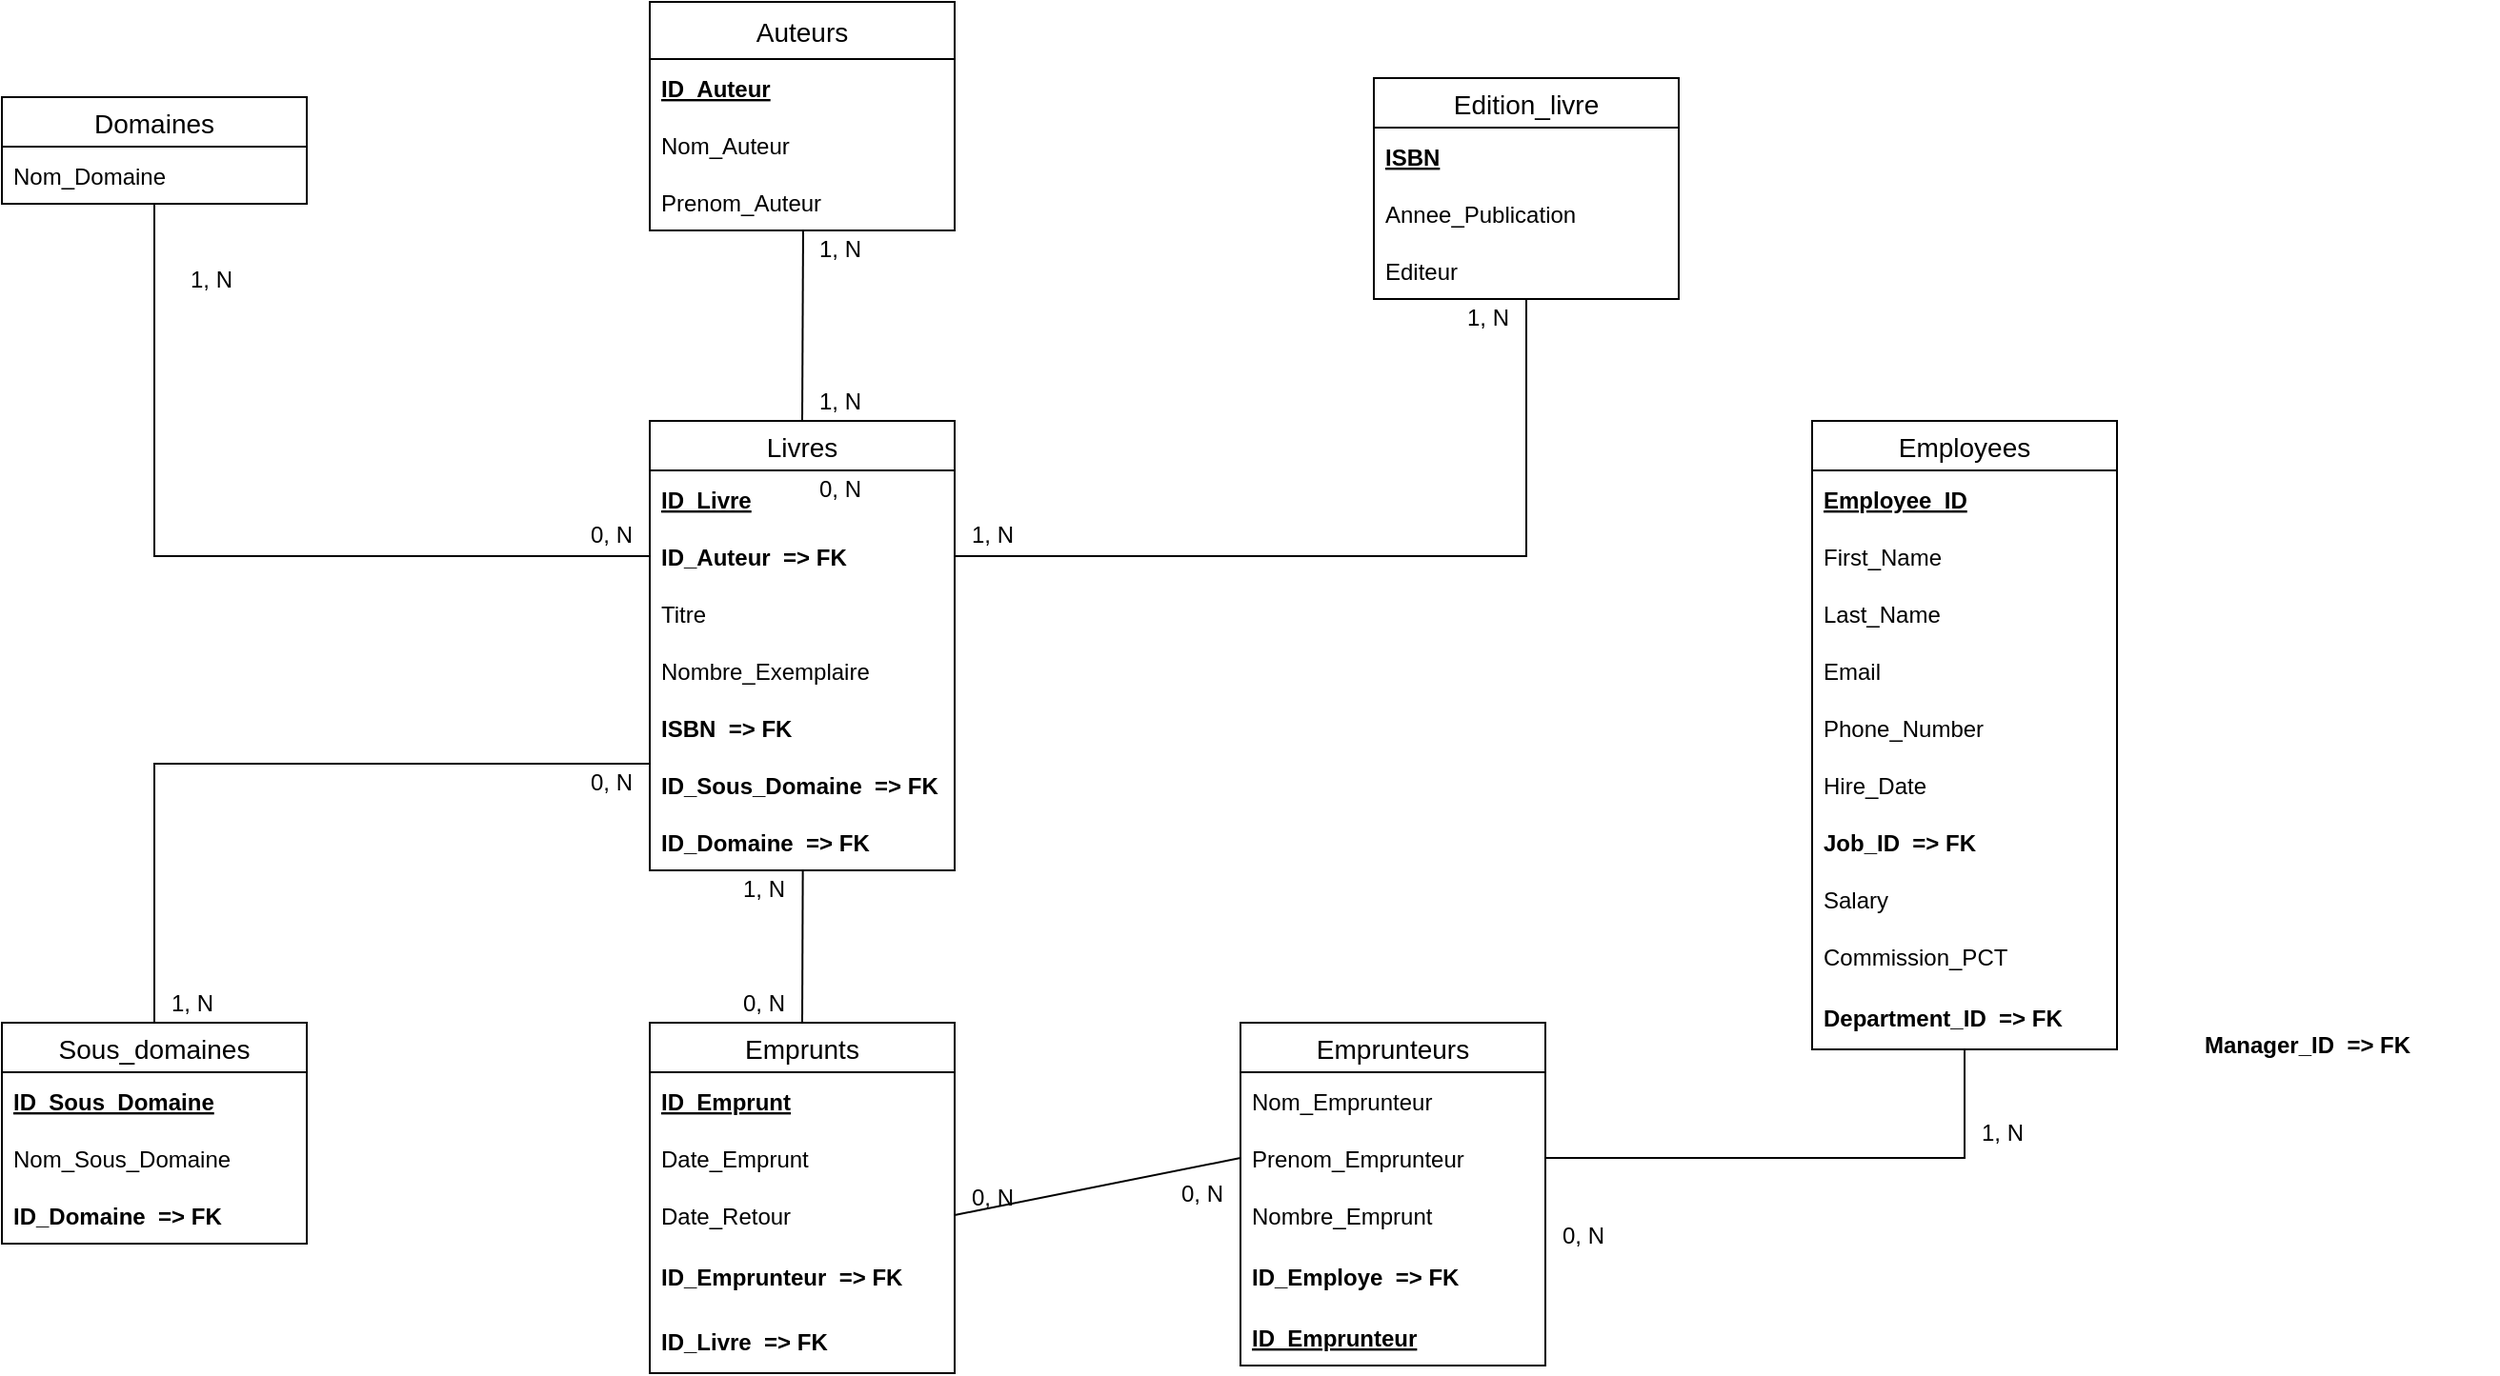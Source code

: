 <mxfile version="14.7.7" type="device"><diagram id="429AmuUsz2bHUvxWa3WN" name="Page-1"><mxGraphModel dx="353" dy="792" grid="1" gridSize="10" guides="1" tooltips="1" connect="1" arrows="1" fold="1" page="1" pageScale="1" pageWidth="1169" pageHeight="827" math="0" shadow="0"><root><mxCell id="0"/><mxCell id="1" parent="0"/><mxCell id="TLu3c3DGkV49g3xgr-cT-1" value="Livres" style="swimlane;fontStyle=0;childLayout=stackLayout;horizontal=1;startSize=26;horizontalStack=0;resizeParent=1;resizeParentMax=0;resizeLast=0;collapsible=1;marginBottom=0;align=center;fontSize=14;" parent="1" vertex="1"><mxGeometry x="380" y="240" width="160" height="236" as="geometry"/></mxCell><mxCell id="TLu3c3DGkV49g3xgr-cT-18" value="ID_Livre" style="text;strokeColor=none;fillColor=none;spacingLeft=4;spacingRight=4;overflow=hidden;rotatable=0;points=[[0,0.5],[1,0.5]];portConstraint=eastwest;fontSize=12;fontStyle=5;verticalAlign=middle;" parent="TLu3c3DGkV49g3xgr-cT-1" vertex="1"><mxGeometry y="26" width="160" height="30" as="geometry"/></mxCell><mxCell id="TLu3c3DGkV49g3xgr-cT-2" value="ID_Auteur  =&gt; FK" style="text;strokeColor=none;fillColor=none;spacingLeft=4;spacingRight=4;overflow=hidden;rotatable=0;points=[[0,0.5],[1,0.5]];portConstraint=eastwest;fontSize=12;verticalAlign=middle;fontStyle=1" parent="TLu3c3DGkV49g3xgr-cT-1" vertex="1"><mxGeometry y="56" width="160" height="30" as="geometry"/></mxCell><mxCell id="TLu3c3DGkV49g3xgr-cT-3" value="Titre" style="text;strokeColor=none;fillColor=none;spacingLeft=4;spacingRight=4;overflow=hidden;rotatable=0;points=[[0,0.5],[1,0.5]];portConstraint=eastwest;fontSize=12;verticalAlign=middle;" parent="TLu3c3DGkV49g3xgr-cT-1" vertex="1"><mxGeometry y="86" width="160" height="30" as="geometry"/></mxCell><mxCell id="TLu3c3DGkV49g3xgr-cT-68" value="Nombre_Exemplaire" style="text;strokeColor=none;fillColor=none;spacingLeft=4;spacingRight=4;overflow=hidden;rotatable=0;points=[[0,0.5],[1,0.5]];portConstraint=eastwest;fontSize=12;verticalAlign=middle;" parent="TLu3c3DGkV49g3xgr-cT-1" vertex="1"><mxGeometry y="116" width="160" height="30" as="geometry"/></mxCell><mxCell id="TLu3c3DGkV49g3xgr-cT-4" value="ISBN  =&gt; FK" style="text;strokeColor=none;fillColor=none;spacingLeft=4;spacingRight=4;overflow=hidden;rotatable=0;points=[[0,0.5],[1,0.5]];portConstraint=eastwest;fontSize=12;verticalAlign=middle;fontStyle=1" parent="TLu3c3DGkV49g3xgr-cT-1" vertex="1"><mxGeometry y="146" width="160" height="30" as="geometry"/></mxCell><mxCell id="TLu3c3DGkV49g3xgr-cT-28" value="ID_Sous_Domaine  =&gt; FK" style="text;strokeColor=none;fillColor=none;spacingLeft=4;spacingRight=4;overflow=hidden;rotatable=0;points=[[0,0.5],[1,0.5]];portConstraint=eastwest;fontSize=12;fontStyle=1;verticalAlign=middle;" parent="TLu3c3DGkV49g3xgr-cT-1" vertex="1"><mxGeometry y="176" width="160" height="30" as="geometry"/></mxCell><mxCell id="TLu3c3DGkV49g3xgr-cT-17" value="ID_Domaine  =&gt; FK" style="text;strokeColor=none;fillColor=none;spacingLeft=4;spacingRight=4;overflow=hidden;rotatable=0;points=[[0,0.5],[1,0.5]];portConstraint=eastwest;fontSize=12;verticalAlign=middle;fontStyle=1" parent="TLu3c3DGkV49g3xgr-cT-1" vertex="1"><mxGeometry y="206" width="160" height="30" as="geometry"/></mxCell><mxCell id="TLu3c3DGkV49g3xgr-cT-5" value="Domaines" style="swimlane;fontStyle=0;childLayout=stackLayout;horizontal=1;startSize=26;horizontalStack=0;resizeParent=1;resizeParentMax=0;resizeLast=0;collapsible=1;marginBottom=0;align=center;fontSize=14;" parent="1" vertex="1"><mxGeometry x="40" y="70" width="160" height="56" as="geometry"/></mxCell><mxCell id="TLu3c3DGkV49g3xgr-cT-7" value="Nom_Domaine" style="text;strokeColor=none;fillColor=none;spacingLeft=4;spacingRight=4;overflow=hidden;rotatable=0;points=[[0,0.5],[1,0.5]];portConstraint=eastwest;fontSize=12;verticalAlign=middle;" parent="TLu3c3DGkV49g3xgr-cT-5" vertex="1"><mxGeometry y="26" width="160" height="30" as="geometry"/></mxCell><mxCell id="TLu3c3DGkV49g3xgr-cT-9" value="Edition_livre" style="swimlane;fontStyle=0;childLayout=stackLayout;horizontal=1;startSize=26;horizontalStack=0;resizeParent=1;resizeParentMax=0;resizeLast=0;collapsible=1;marginBottom=0;align=center;fontSize=14;" parent="1" vertex="1"><mxGeometry x="760" y="60" width="160" height="116" as="geometry"/></mxCell><mxCell id="TLu3c3DGkV49g3xgr-cT-10" value="ISBN" style="text;strokeColor=none;fillColor=none;spacingLeft=4;spacingRight=4;overflow=hidden;rotatable=0;points=[[0,0.5],[1,0.5]];portConstraint=eastwest;fontSize=12;verticalAlign=middle;fontStyle=5" parent="TLu3c3DGkV49g3xgr-cT-9" vertex="1"><mxGeometry y="26" width="160" height="30" as="geometry"/></mxCell><mxCell id="TLu3c3DGkV49g3xgr-cT-27" value="Annee_Publication" style="text;strokeColor=none;fillColor=none;spacingLeft=4;spacingRight=4;overflow=hidden;rotatable=0;points=[[0,0.5],[1,0.5]];portConstraint=eastwest;fontSize=12;verticalAlign=middle;" parent="TLu3c3DGkV49g3xgr-cT-9" vertex="1"><mxGeometry y="56" width="160" height="30" as="geometry"/></mxCell><mxCell id="TLu3c3DGkV49g3xgr-cT-11" value="Editeur" style="text;strokeColor=none;fillColor=none;spacingLeft=4;spacingRight=4;overflow=hidden;rotatable=0;points=[[0,0.5],[1,0.5]];portConstraint=eastwest;fontSize=12;verticalAlign=middle;" parent="TLu3c3DGkV49g3xgr-cT-9" vertex="1"><mxGeometry y="86" width="160" height="30" as="geometry"/></mxCell><mxCell id="TLu3c3DGkV49g3xgr-cT-13" value="Sous_domaines" style="swimlane;fontStyle=0;childLayout=stackLayout;horizontal=1;startSize=26;horizontalStack=0;resizeParent=1;resizeParentMax=0;resizeLast=0;collapsible=1;marginBottom=0;align=center;fontSize=14;" parent="1" vertex="1"><mxGeometry x="40" y="556" width="160" height="116" as="geometry"/></mxCell><mxCell id="TLu3c3DGkV49g3xgr-cT-14" value="ID_Sous_Domaine" style="text;strokeColor=none;fillColor=none;spacingLeft=4;spacingRight=4;overflow=hidden;rotatable=0;points=[[0,0.5],[1,0.5]];portConstraint=eastwest;fontSize=12;fontStyle=5;verticalAlign=middle;" parent="TLu3c3DGkV49g3xgr-cT-13" vertex="1"><mxGeometry y="26" width="160" height="30" as="geometry"/></mxCell><mxCell id="TLu3c3DGkV49g3xgr-cT-26" value="Nom_Sous_Domaine" style="text;strokeColor=none;fillColor=none;spacingLeft=4;spacingRight=4;overflow=hidden;rotatable=0;points=[[0,0.5],[1,0.5]];portConstraint=eastwest;fontSize=12;verticalAlign=middle;" parent="TLu3c3DGkV49g3xgr-cT-13" vertex="1"><mxGeometry y="56" width="160" height="30" as="geometry"/></mxCell><mxCell id="TLu3c3DGkV49g3xgr-cT-15" value="ID_Domaine  =&gt; FK" style="text;strokeColor=none;fillColor=none;spacingLeft=4;spacingRight=4;overflow=hidden;rotatable=0;points=[[0,0.5],[1,0.5]];portConstraint=eastwest;fontSize=12;verticalAlign=middle;fontStyle=1" parent="TLu3c3DGkV49g3xgr-cT-13" vertex="1"><mxGeometry y="86" width="160" height="30" as="geometry"/></mxCell><mxCell id="TLu3c3DGkV49g3xgr-cT-40" value="Auteurs" style="swimlane;fontStyle=0;childLayout=stackLayout;horizontal=1;startSize=30;horizontalStack=0;resizeParent=1;resizeParentMax=0;resizeLast=0;collapsible=1;marginBottom=0;align=center;fontSize=14;" parent="1" vertex="1"><mxGeometry x="380" y="20" width="160" height="120" as="geometry"/></mxCell><mxCell id="TLu3c3DGkV49g3xgr-cT-41" value="ID_Auteur" style="text;strokeColor=none;fillColor=none;spacingLeft=4;spacingRight=4;overflow=hidden;rotatable=0;points=[[0,0.5],[1,0.5]];portConstraint=eastwest;fontSize=12;verticalAlign=middle;fontStyle=5" parent="TLu3c3DGkV49g3xgr-cT-40" vertex="1"><mxGeometry y="30" width="160" height="30" as="geometry"/></mxCell><mxCell id="TLu3c3DGkV49g3xgr-cT-42" value="Nom_Auteur" style="text;strokeColor=none;fillColor=none;spacingLeft=4;spacingRight=4;overflow=hidden;rotatable=0;points=[[0,0.5],[1,0.5]];portConstraint=eastwest;fontSize=12;verticalAlign=middle;" parent="TLu3c3DGkV49g3xgr-cT-40" vertex="1"><mxGeometry y="60" width="160" height="30" as="geometry"/></mxCell><mxCell id="TLu3c3DGkV49g3xgr-cT-43" value="Prenom_Auteur" style="text;strokeColor=none;fillColor=none;spacingLeft=4;spacingRight=4;overflow=hidden;rotatable=0;points=[[0,0.5],[1,0.5]];portConstraint=eastwest;fontSize=12;verticalAlign=middle;" parent="TLu3c3DGkV49g3xgr-cT-40" vertex="1"><mxGeometry y="90" width="160" height="30" as="geometry"/></mxCell><mxCell id="TLu3c3DGkV49g3xgr-cT-45" value="" style="endArrow=none;html=1;rounded=0;edgeStyle=orthogonalEdgeStyle;exitX=1;exitY=0.5;exitDx=0;exitDy=0;entryX=0.5;entryY=1;entryDx=0;entryDy=0;" parent="1" source="TLu3c3DGkV49g3xgr-cT-2" target="TLu3c3DGkV49g3xgr-cT-9" edge="1"><mxGeometry relative="1" as="geometry"><mxPoint x="330" y="370" as="sourcePoint"/><mxPoint x="850" y="190" as="targetPoint"/></mxGeometry></mxCell><mxCell id="TLu3c3DGkV49g3xgr-cT-46" value="" style="endArrow=none;html=1;rounded=0;exitX=0.5;exitY=0;exitDx=0;exitDy=0;edgeStyle=orthogonalEdgeStyle;entryX=0;entryY=0.133;entryDx=0;entryDy=0;entryPerimeter=0;" parent="1" source="TLu3c3DGkV49g3xgr-cT-13" target="TLu3c3DGkV49g3xgr-cT-28" edge="1"><mxGeometry relative="1" as="geometry"><mxPoint x="330" y="370" as="sourcePoint"/><mxPoint x="330" y="350" as="targetPoint"/><Array as="points"><mxPoint x="120" y="420"/></Array></mxGeometry></mxCell><mxCell id="TLu3c3DGkV49g3xgr-cT-47" value="" style="endArrow=none;html=1;rounded=0;edgeStyle=orthogonalEdgeStyle;entryX=0;entryY=0.5;entryDx=0;entryDy=0;exitX=0.5;exitY=1;exitDx=0;exitDy=0;" parent="1" source="TLu3c3DGkV49g3xgr-cT-5" target="TLu3c3DGkV49g3xgr-cT-2" edge="1"><mxGeometry relative="1" as="geometry"><mxPoint x="120" y="220" as="sourcePoint"/><mxPoint x="310" y="320" as="targetPoint"/><Array as="points"><mxPoint x="130" y="311"/><mxPoint x="310" y="311"/><mxPoint x="380" y="310"/></Array></mxGeometry></mxCell><mxCell id="TLu3c3DGkV49g3xgr-cT-58" value="0, N" style="text;html=1;strokeColor=none;fillColor=none;align=center;verticalAlign=middle;whiteSpace=wrap;rounded=0;" parent="1" vertex="1"><mxGeometry x="340" y="290" width="40" height="20" as="geometry"/></mxCell><mxCell id="TLu3c3DGkV49g3xgr-cT-59" value="1, N" style="text;html=1;strokeColor=none;fillColor=none;align=center;verticalAlign=middle;whiteSpace=wrap;rounded=0;" parent="1" vertex="1"><mxGeometry x="120" y="536" width="40" height="20" as="geometry"/></mxCell><mxCell id="TLu3c3DGkV49g3xgr-cT-62" value="0, N" style="text;html=1;strokeColor=none;fillColor=none;align=center;verticalAlign=middle;whiteSpace=wrap;rounded=0;" parent="1" vertex="1"><mxGeometry x="340" y="420" width="40" height="20" as="geometry"/></mxCell><mxCell id="TLu3c3DGkV49g3xgr-cT-64" value="1, N" style="text;html=1;strokeColor=none;fillColor=none;align=center;verticalAlign=middle;whiteSpace=wrap;rounded=0;" parent="1" vertex="1"><mxGeometry x="130" y="156" width="40" height="20" as="geometry"/></mxCell><mxCell id="TLu3c3DGkV49g3xgr-cT-65" value="1, N" style="text;html=1;strokeColor=none;fillColor=none;align=center;verticalAlign=middle;whiteSpace=wrap;rounded=0;" parent="1" vertex="1"><mxGeometry x="540" y="290" width="40" height="20" as="geometry"/></mxCell><mxCell id="TLu3c3DGkV49g3xgr-cT-66" value="1, N" style="text;html=1;strokeColor=none;fillColor=none;align=center;verticalAlign=middle;whiteSpace=wrap;rounded=0;" parent="1" vertex="1"><mxGeometry x="800" y="176" width="40" height="20" as="geometry"/></mxCell><mxCell id="TLu3c3DGkV49g3xgr-cT-69" value="Emprunteurs" style="swimlane;fontStyle=0;childLayout=stackLayout;horizontal=1;startSize=26;horizontalStack=0;resizeParent=1;resizeParentMax=0;resizeLast=0;collapsible=1;marginBottom=0;align=center;fontSize=14;" parent="1" vertex="1"><mxGeometry x="690" y="556" width="160" height="180" as="geometry"/></mxCell><mxCell id="TLu3c3DGkV49g3xgr-cT-71" value="Nom_Emprunteur" style="text;strokeColor=none;fillColor=none;spacingLeft=4;spacingRight=4;overflow=hidden;rotatable=0;points=[[0,0.5],[1,0.5]];portConstraint=eastwest;fontSize=12;verticalAlign=middle;" parent="TLu3c3DGkV49g3xgr-cT-69" vertex="1"><mxGeometry y="26" width="160" height="30" as="geometry"/></mxCell><mxCell id="TLu3c3DGkV49g3xgr-cT-72" value="Prenom_Emprunteur" style="text;strokeColor=none;fillColor=none;spacingLeft=4;spacingRight=4;overflow=hidden;rotatable=0;points=[[0,0.5],[1,0.5]];portConstraint=eastwest;fontSize=12;verticalAlign=middle;" parent="TLu3c3DGkV49g3xgr-cT-69" vertex="1"><mxGeometry y="56" width="160" height="30" as="geometry"/></mxCell><mxCell id="TLu3c3DGkV49g3xgr-cT-75" value="Nombre_Emprunt" style="text;strokeColor=none;fillColor=none;spacingLeft=4;spacingRight=4;overflow=hidden;rotatable=0;points=[[0,0.5],[1,0.5]];portConstraint=eastwest;fontSize=12;verticalAlign=middle;" parent="TLu3c3DGkV49g3xgr-cT-69" vertex="1"><mxGeometry y="86" width="160" height="30" as="geometry"/></mxCell><mxCell id="TLu3c3DGkV49g3xgr-cT-73" value="ID_Employe  =&gt; FK" style="text;strokeColor=none;fillColor=none;spacingLeft=4;spacingRight=4;overflow=hidden;rotatable=0;points=[[0,0.5],[1,0.5]];portConstraint=eastwest;fontSize=12;verticalAlign=middle;fontStyle=1" parent="TLu3c3DGkV49g3xgr-cT-69" vertex="1"><mxGeometry y="116" width="160" height="34" as="geometry"/></mxCell><mxCell id="TLu3c3DGkV49g3xgr-cT-70" value="ID_Emprunteur" style="text;strokeColor=none;fillColor=none;spacingLeft=4;spacingRight=4;overflow=hidden;rotatable=0;points=[[0,0.5],[1,0.5]];portConstraint=eastwest;fontSize=12;verticalAlign=middle;fontStyle=5" parent="TLu3c3DGkV49g3xgr-cT-69" vertex="1"><mxGeometry y="150" width="160" height="30" as="geometry"/></mxCell><mxCell id="TLu3c3DGkV49g3xgr-cT-76" value="Emprunts" style="swimlane;fontStyle=0;childLayout=stackLayout;horizontal=1;startSize=26;horizontalStack=0;resizeParent=1;resizeParentMax=0;resizeLast=0;collapsible=1;marginBottom=0;align=center;fontSize=14;" parent="1" vertex="1"><mxGeometry x="380" y="556" width="160" height="184" as="geometry"/></mxCell><mxCell id="TLu3c3DGkV49g3xgr-cT-77" value="ID_Emprunt" style="text;strokeColor=none;fillColor=none;spacingLeft=4;spacingRight=4;overflow=hidden;rotatable=0;points=[[0,0.5],[1,0.5]];portConstraint=eastwest;fontSize=12;verticalAlign=middle;fontStyle=5" parent="TLu3c3DGkV49g3xgr-cT-76" vertex="1"><mxGeometry y="26" width="160" height="30" as="geometry"/></mxCell><mxCell id="TLu3c3DGkV49g3xgr-cT-78" value="Date_Emprunt" style="text;strokeColor=none;fillColor=none;spacingLeft=4;spacingRight=4;overflow=hidden;rotatable=0;points=[[0,0.5],[1,0.5]];portConstraint=eastwest;fontSize=12;verticalAlign=middle;" parent="TLu3c3DGkV49g3xgr-cT-76" vertex="1"><mxGeometry y="56" width="160" height="30" as="geometry"/></mxCell><mxCell id="TLu3c3DGkV49g3xgr-cT-79" value="Date_Retour" style="text;strokeColor=none;fillColor=none;spacingLeft=4;spacingRight=4;overflow=hidden;rotatable=0;points=[[0,0.5],[1,0.5]];portConstraint=eastwest;fontSize=12;verticalAlign=middle;" parent="TLu3c3DGkV49g3xgr-cT-76" vertex="1"><mxGeometry y="86" width="160" height="30" as="geometry"/></mxCell><mxCell id="5XA2xY9VoY0x5GMOkKnN-1" value="ID_Emprunteur  =&gt; FK" style="text;strokeColor=none;fillColor=none;spacingLeft=4;spacingRight=4;overflow=hidden;rotatable=0;points=[[0,0.5],[1,0.5]];portConstraint=eastwest;fontSize=12;verticalAlign=middle;fontStyle=1" parent="TLu3c3DGkV49g3xgr-cT-76" vertex="1"><mxGeometry y="116" width="160" height="34" as="geometry"/></mxCell><mxCell id="TLu3c3DGkV49g3xgr-cT-81" value="ID_Livre  =&gt; FK" style="text;strokeColor=none;fillColor=none;spacingLeft=4;spacingRight=4;overflow=hidden;rotatable=0;points=[[0,0.5],[1,0.5]];portConstraint=eastwest;fontSize=12;verticalAlign=middle;fontStyle=1" parent="TLu3c3DGkV49g3xgr-cT-76" vertex="1"><mxGeometry y="150" width="160" height="34" as="geometry"/></mxCell><mxCell id="TLu3c3DGkV49g3xgr-cT-82" value="" style="endArrow=none;html=1;rounded=0;entryX=0.502;entryY=1.002;entryDx=0;entryDy=0;exitX=0.5;exitY=0;exitDx=0;exitDy=0;entryPerimeter=0;" parent="1" source="TLu3c3DGkV49g3xgr-cT-76" target="TLu3c3DGkV49g3xgr-cT-17" edge="1"><mxGeometry relative="1" as="geometry"><mxPoint x="330" y="470" as="sourcePoint"/><mxPoint x="490" y="470" as="targetPoint"/></mxGeometry></mxCell><mxCell id="TLu3c3DGkV49g3xgr-cT-84" value="0, N" style="text;html=1;strokeColor=none;fillColor=none;align=center;verticalAlign=middle;whiteSpace=wrap;rounded=0;" parent="1" vertex="1"><mxGeometry x="460" y="266" width="40" height="20" as="geometry"/></mxCell><mxCell id="TLu3c3DGkV49g3xgr-cT-85" value="0, N" style="text;html=1;strokeColor=none;fillColor=none;align=center;verticalAlign=middle;whiteSpace=wrap;rounded=0;" parent="1" vertex="1"><mxGeometry x="420" y="536" width="40" height="20" as="geometry"/></mxCell><mxCell id="TLu3c3DGkV49g3xgr-cT-87" value="0, N" style="text;html=1;strokeColor=none;fillColor=none;align=center;verticalAlign=middle;whiteSpace=wrap;rounded=0;" parent="1" vertex="1"><mxGeometry x="650" y="636" width="40" height="20" as="geometry"/></mxCell><mxCell id="TLu3c3DGkV49g3xgr-cT-88" value="0, N" style="text;html=1;strokeColor=none;fillColor=none;align=center;verticalAlign=middle;whiteSpace=wrap;rounded=0;" parent="1" vertex="1"><mxGeometry x="540" y="638" width="40" height="20" as="geometry"/></mxCell><mxCell id="5XA2xY9VoY0x5GMOkKnN-3" value="Employees" style="swimlane;fontStyle=0;childLayout=stackLayout;horizontal=1;startSize=26;horizontalStack=0;resizeParent=1;resizeParentMax=0;resizeLast=0;collapsible=1;marginBottom=0;align=center;fontSize=14;" parent="1" vertex="1"><mxGeometry x="990" y="240" width="160" height="330" as="geometry"/></mxCell><mxCell id="5XA2xY9VoY0x5GMOkKnN-4" value="Employee_ID" style="text;strokeColor=none;fillColor=none;spacingLeft=4;spacingRight=4;overflow=hidden;rotatable=0;points=[[0,0.5],[1,0.5]];portConstraint=eastwest;fontSize=12;verticalAlign=middle;fontStyle=5" parent="5XA2xY9VoY0x5GMOkKnN-3" vertex="1"><mxGeometry y="26" width="160" height="30" as="geometry"/></mxCell><mxCell id="5XA2xY9VoY0x5GMOkKnN-5" value="First_Name" style="text;strokeColor=none;fillColor=none;spacingLeft=4;spacingRight=4;overflow=hidden;rotatable=0;points=[[0,0.5],[1,0.5]];portConstraint=eastwest;fontSize=12;verticalAlign=middle;" parent="5XA2xY9VoY0x5GMOkKnN-3" vertex="1"><mxGeometry y="56" width="160" height="30" as="geometry"/></mxCell><mxCell id="5XA2xY9VoY0x5GMOkKnN-6" value="Last_Name" style="text;strokeColor=none;fillColor=none;spacingLeft=4;spacingRight=4;overflow=hidden;rotatable=0;points=[[0,0.5],[1,0.5]];portConstraint=eastwest;fontSize=12;verticalAlign=middle;" parent="5XA2xY9VoY0x5GMOkKnN-3" vertex="1"><mxGeometry y="86" width="160" height="30" as="geometry"/></mxCell><mxCell id="5XA2xY9VoY0x5GMOkKnN-7" value="Email" style="text;strokeColor=none;fillColor=none;spacingLeft=4;spacingRight=4;overflow=hidden;rotatable=0;points=[[0,0.5],[1,0.5]];portConstraint=eastwest;fontSize=12;verticalAlign=middle;" parent="5XA2xY9VoY0x5GMOkKnN-3" vertex="1"><mxGeometry y="116" width="160" height="30" as="geometry"/></mxCell><mxCell id="5XA2xY9VoY0x5GMOkKnN-11" value="Phone_Number" style="text;strokeColor=none;fillColor=none;spacingLeft=4;spacingRight=4;overflow=hidden;rotatable=0;points=[[0,0.5],[1,0.5]];portConstraint=eastwest;fontSize=12;verticalAlign=middle;" parent="5XA2xY9VoY0x5GMOkKnN-3" vertex="1"><mxGeometry y="146" width="160" height="30" as="geometry"/></mxCell><mxCell id="5XA2xY9VoY0x5GMOkKnN-12" value="Hire_Date" style="text;strokeColor=none;fillColor=none;spacingLeft=4;spacingRight=4;overflow=hidden;rotatable=0;points=[[0,0.5],[1,0.5]];portConstraint=eastwest;fontSize=12;verticalAlign=middle;" parent="5XA2xY9VoY0x5GMOkKnN-3" vertex="1"><mxGeometry y="176" width="160" height="30" as="geometry"/></mxCell><mxCell id="5XA2xY9VoY0x5GMOkKnN-13" value="Job_ID  =&gt; FK" style="text;strokeColor=none;fillColor=none;spacingLeft=4;spacingRight=4;overflow=hidden;rotatable=0;points=[[0,0.5],[1,0.5]];portConstraint=eastwest;fontSize=12;verticalAlign=middle;fontStyle=1" parent="5XA2xY9VoY0x5GMOkKnN-3" vertex="1"><mxGeometry y="206" width="160" height="30" as="geometry"/></mxCell><mxCell id="5XA2xY9VoY0x5GMOkKnN-10" value="Salary" style="text;strokeColor=none;fillColor=none;spacingLeft=4;spacingRight=4;overflow=hidden;rotatable=0;points=[[0,0.5],[1,0.5]];portConstraint=eastwest;fontSize=12;verticalAlign=middle;" parent="5XA2xY9VoY0x5GMOkKnN-3" vertex="1"><mxGeometry y="236" width="160" height="30" as="geometry"/></mxCell><mxCell id="5XA2xY9VoY0x5GMOkKnN-14" value="Commission_PCT" style="text;strokeColor=none;fillColor=none;spacingLeft=4;spacingRight=4;overflow=hidden;rotatable=0;points=[[0,0.5],[1,0.5]];portConstraint=eastwest;fontSize=12;verticalAlign=middle;" parent="5XA2xY9VoY0x5GMOkKnN-3" vertex="1"><mxGeometry y="266" width="160" height="30" as="geometry"/></mxCell><mxCell id="5XA2xY9VoY0x5GMOkKnN-9" value="Department_ID  =&gt; FK" style="text;strokeColor=none;fillColor=none;spacingLeft=4;spacingRight=4;overflow=hidden;rotatable=0;points=[[0,0.5],[1,0.5]];portConstraint=eastwest;fontSize=12;verticalAlign=middle;fontStyle=1" parent="5XA2xY9VoY0x5GMOkKnN-3" vertex="1"><mxGeometry y="296" width="160" height="34" as="geometry"/></mxCell><mxCell id="5XA2xY9VoY0x5GMOkKnN-16" value="" style="endArrow=none;html=1;rounded=0;entryX=1;entryY=0.5;entryDx=0;entryDy=0;exitX=0;exitY=0.5;exitDx=0;exitDy=0;" parent="1" source="TLu3c3DGkV49g3xgr-cT-72" target="TLu3c3DGkV49g3xgr-cT-79" edge="1"><mxGeometry relative="1" as="geometry"><mxPoint x="600" y="845.94" as="sourcePoint"/><mxPoint x="600.32" y="556" as="targetPoint"/></mxGeometry></mxCell><mxCell id="5XA2xY9VoY0x5GMOkKnN-17" value="" style="endArrow=none;html=1;rounded=0;exitX=0.5;exitY=0;exitDx=0;exitDy=0;entryX=0.503;entryY=1.005;entryDx=0;entryDy=0;entryPerimeter=0;" parent="1" source="TLu3c3DGkV49g3xgr-cT-1" target="TLu3c3DGkV49g3xgr-cT-43" edge="1"><mxGeometry relative="1" as="geometry"><mxPoint x="479.66" y="229.94" as="sourcePoint"/><mxPoint x="460" y="150" as="targetPoint"/></mxGeometry></mxCell><mxCell id="5XA2xY9VoY0x5GMOkKnN-18" value="1, N" style="text;html=1;strokeColor=none;fillColor=none;align=center;verticalAlign=middle;whiteSpace=wrap;rounded=0;" parent="1" vertex="1"><mxGeometry x="460" y="140" width="40" height="20" as="geometry"/></mxCell><mxCell id="5XA2xY9VoY0x5GMOkKnN-19" value="1, N" style="text;html=1;strokeColor=none;fillColor=none;align=center;verticalAlign=middle;whiteSpace=wrap;rounded=0;" parent="1" vertex="1"><mxGeometry x="460" y="220" width="40" height="20" as="geometry"/></mxCell><mxCell id="5XA2xY9VoY0x5GMOkKnN-20" value="1, N" style="text;html=1;strokeColor=none;fillColor=none;align=center;verticalAlign=middle;whiteSpace=wrap;rounded=0;" parent="1" vertex="1"><mxGeometry x="420" y="476" width="40" height="20" as="geometry"/></mxCell><mxCell id="5XA2xY9VoY0x5GMOkKnN-30" value="" style="endArrow=none;html=1;rounded=0;edgeStyle=orthogonalEdgeStyle;exitX=1;exitY=0.5;exitDx=0;exitDy=0;entryX=0.5;entryY=1;entryDx=0;entryDy=0;" parent="1" source="TLu3c3DGkV49g3xgr-cT-72" target="5XA2xY9VoY0x5GMOkKnN-3" edge="1"><mxGeometry relative="1" as="geometry"><mxPoint x="870" y="670.5" as="sourcePoint"/><mxPoint x="1070" y="610" as="targetPoint"/></mxGeometry></mxCell><mxCell id="5XA2xY9VoY0x5GMOkKnN-32" value="1, N" style="text;html=1;strokeColor=none;fillColor=none;align=center;verticalAlign=middle;whiteSpace=wrap;rounded=0;" parent="1" vertex="1"><mxGeometry x="1070" y="604" width="40" height="20" as="geometry"/></mxCell><mxCell id="5XA2xY9VoY0x5GMOkKnN-33" value="0, N" style="text;html=1;strokeColor=none;fillColor=none;align=center;verticalAlign=middle;whiteSpace=wrap;rounded=0;" parent="1" vertex="1"><mxGeometry x="850" y="658" width="40" height="20" as="geometry"/></mxCell><mxCell id="5XA2xY9VoY0x5GMOkKnN-8" value="Manager_ID  =&gt; FK" style="text;strokeColor=none;fillColor=none;spacingLeft=4;spacingRight=4;overflow=hidden;rotatable=0;points=[[0,0.5],[1,0.5]];portConstraint=eastwest;fontSize=12;verticalAlign=middle;fontStyle=1" parent="1" vertex="1"><mxGeometry x="1190" y="550" width="160" height="34" as="geometry"/></mxCell></root></mxGraphModel></diagram></mxfile>